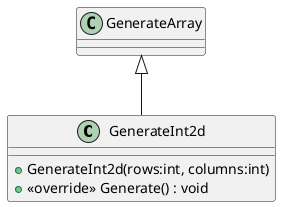 @startuml
class GenerateInt2d {
    + GenerateInt2d(rows:int, columns:int)
    + <<override>> Generate() : void
}
GenerateArray <|-- GenerateInt2d
@enduml
